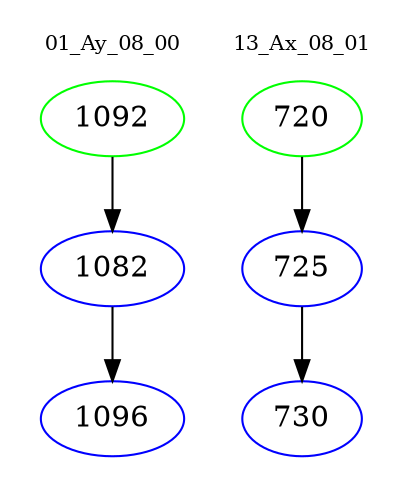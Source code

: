 digraph{
subgraph cluster_0 {
color = white
label = "01_Ay_08_00";
fontsize=10;
T0_1092 [label="1092", color="green"]
T0_1092 -> T0_1082 [color="black"]
T0_1082 [label="1082", color="blue"]
T0_1082 -> T0_1096 [color="black"]
T0_1096 [label="1096", color="blue"]
}
subgraph cluster_1 {
color = white
label = "13_Ax_08_01";
fontsize=10;
T1_720 [label="720", color="green"]
T1_720 -> T1_725 [color="black"]
T1_725 [label="725", color="blue"]
T1_725 -> T1_730 [color="black"]
T1_730 [label="730", color="blue"]
}
}
